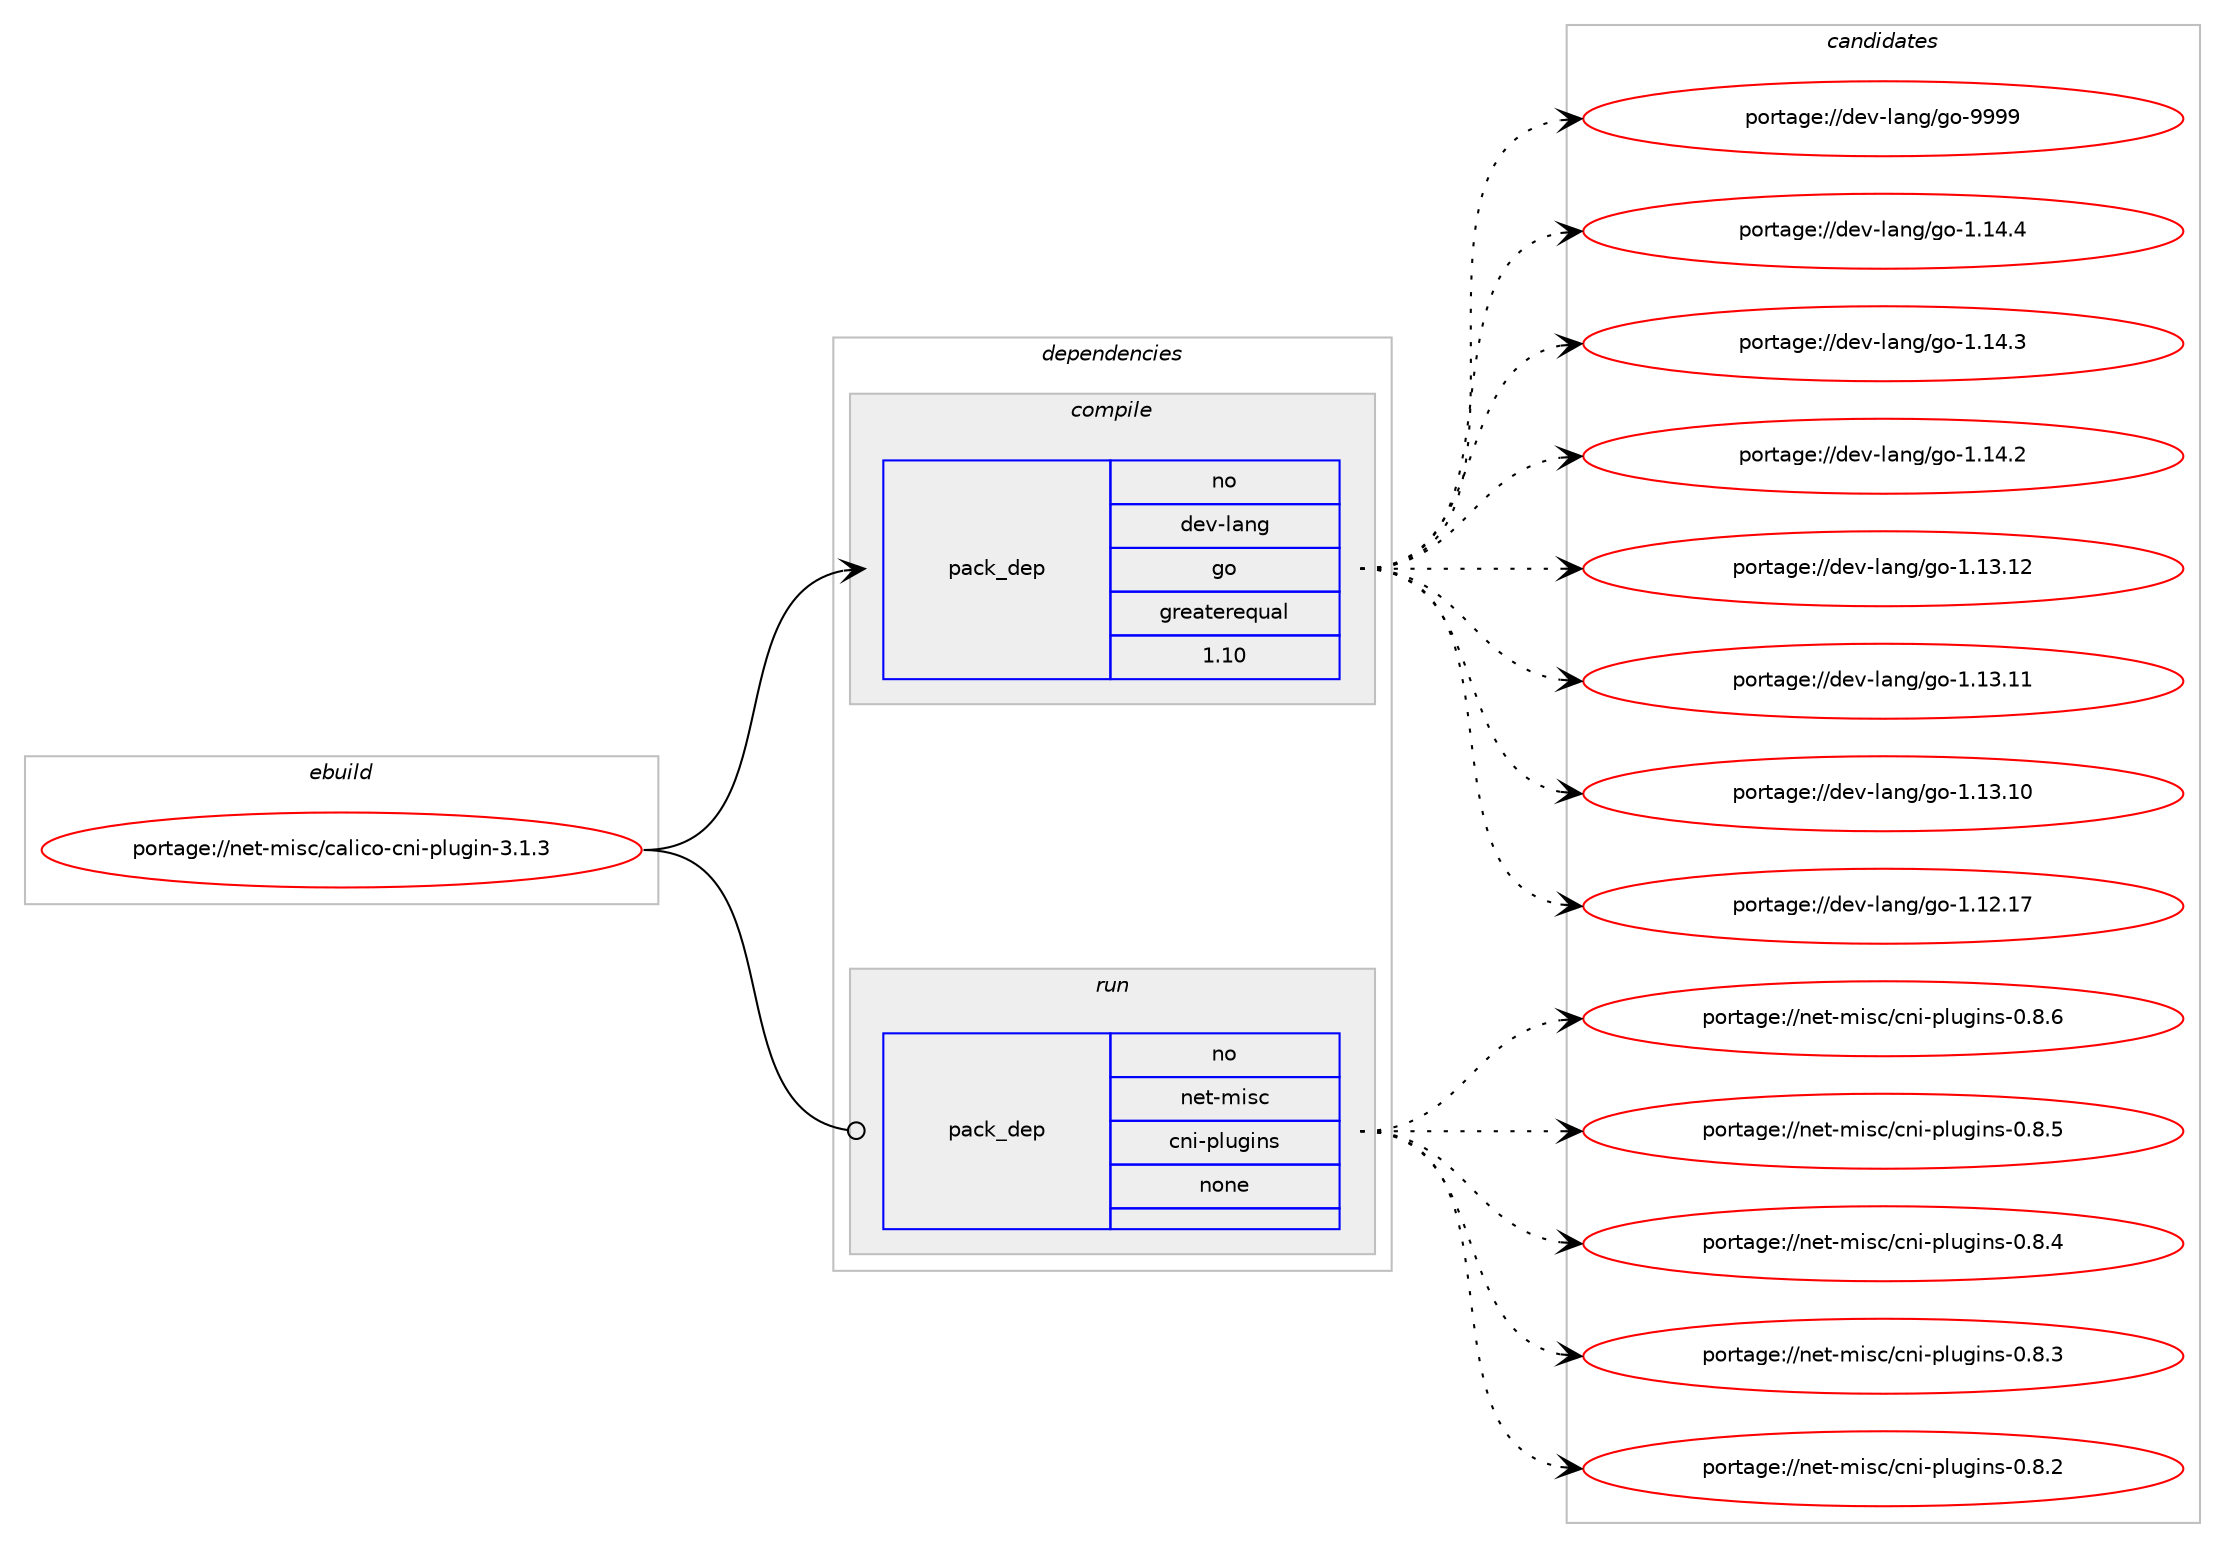 digraph prolog {

# *************
# Graph options
# *************

newrank=true;
concentrate=true;
compound=true;
graph [rankdir=LR,fontname=Helvetica,fontsize=10,ranksep=1.5];#, ranksep=2.5, nodesep=0.2];
edge  [arrowhead=vee];
node  [fontname=Helvetica,fontsize=10];

# **********
# The ebuild
# **********

subgraph cluster_leftcol {
color=gray;
rank=same;
label=<<i>ebuild</i>>;
id [label="portage://net-misc/calico-cni-plugin-3.1.3", color=red, width=4, href="../net-misc/calico-cni-plugin-3.1.3.svg"];
}

# ****************
# The dependencies
# ****************

subgraph cluster_midcol {
color=gray;
label=<<i>dependencies</i>>;
subgraph cluster_compile {
fillcolor="#eeeeee";
style=filled;
label=<<i>compile</i>>;
subgraph pack5552 {
dependency6303 [label=<<TABLE BORDER="0" CELLBORDER="1" CELLSPACING="0" CELLPADDING="4" WIDTH="220"><TR><TD ROWSPAN="6" CELLPADDING="30">pack_dep</TD></TR><TR><TD WIDTH="110">no</TD></TR><TR><TD>dev-lang</TD></TR><TR><TD>go</TD></TR><TR><TD>greaterequal</TD></TR><TR><TD>1.10</TD></TR></TABLE>>, shape=none, color=blue];
}
id:e -> dependency6303:w [weight=20,style="solid",arrowhead="vee"];
}
subgraph cluster_compileandrun {
fillcolor="#eeeeee";
style=filled;
label=<<i>compile and run</i>>;
}
subgraph cluster_run {
fillcolor="#eeeeee";
style=filled;
label=<<i>run</i>>;
subgraph pack5553 {
dependency6304 [label=<<TABLE BORDER="0" CELLBORDER="1" CELLSPACING="0" CELLPADDING="4" WIDTH="220"><TR><TD ROWSPAN="6" CELLPADDING="30">pack_dep</TD></TR><TR><TD WIDTH="110">no</TD></TR><TR><TD>net-misc</TD></TR><TR><TD>cni-plugins</TD></TR><TR><TD>none</TD></TR><TR><TD></TD></TR></TABLE>>, shape=none, color=blue];
}
id:e -> dependency6304:w [weight=20,style="solid",arrowhead="odot"];
}
}

# **************
# The candidates
# **************

subgraph cluster_choices {
rank=same;
color=gray;
label=<<i>candidates</i>>;

subgraph choice5552 {
color=black;
nodesep=1;
choice1001011184510897110103471031114557575757 [label="portage://dev-lang/go-9999", color=red, width=4,href="../dev-lang/go-9999.svg"];
choice10010111845108971101034710311145494649524652 [label="portage://dev-lang/go-1.14.4", color=red, width=4,href="../dev-lang/go-1.14.4.svg"];
choice10010111845108971101034710311145494649524651 [label="portage://dev-lang/go-1.14.3", color=red, width=4,href="../dev-lang/go-1.14.3.svg"];
choice10010111845108971101034710311145494649524650 [label="portage://dev-lang/go-1.14.2", color=red, width=4,href="../dev-lang/go-1.14.2.svg"];
choice1001011184510897110103471031114549464951464950 [label="portage://dev-lang/go-1.13.12", color=red, width=4,href="../dev-lang/go-1.13.12.svg"];
choice1001011184510897110103471031114549464951464949 [label="portage://dev-lang/go-1.13.11", color=red, width=4,href="../dev-lang/go-1.13.11.svg"];
choice1001011184510897110103471031114549464951464948 [label="portage://dev-lang/go-1.13.10", color=red, width=4,href="../dev-lang/go-1.13.10.svg"];
choice1001011184510897110103471031114549464950464955 [label="portage://dev-lang/go-1.12.17", color=red, width=4,href="../dev-lang/go-1.12.17.svg"];
dependency6303:e -> choice1001011184510897110103471031114557575757:w [style=dotted,weight="100"];
dependency6303:e -> choice10010111845108971101034710311145494649524652:w [style=dotted,weight="100"];
dependency6303:e -> choice10010111845108971101034710311145494649524651:w [style=dotted,weight="100"];
dependency6303:e -> choice10010111845108971101034710311145494649524650:w [style=dotted,weight="100"];
dependency6303:e -> choice1001011184510897110103471031114549464951464950:w [style=dotted,weight="100"];
dependency6303:e -> choice1001011184510897110103471031114549464951464949:w [style=dotted,weight="100"];
dependency6303:e -> choice1001011184510897110103471031114549464951464948:w [style=dotted,weight="100"];
dependency6303:e -> choice1001011184510897110103471031114549464950464955:w [style=dotted,weight="100"];
}
subgraph choice5553 {
color=black;
nodesep=1;
choice1101011164510910511599479911010545112108117103105110115454846564654 [label="portage://net-misc/cni-plugins-0.8.6", color=red, width=4,href="../net-misc/cni-plugins-0.8.6.svg"];
choice1101011164510910511599479911010545112108117103105110115454846564653 [label="portage://net-misc/cni-plugins-0.8.5", color=red, width=4,href="../net-misc/cni-plugins-0.8.5.svg"];
choice1101011164510910511599479911010545112108117103105110115454846564652 [label="portage://net-misc/cni-plugins-0.8.4", color=red, width=4,href="../net-misc/cni-plugins-0.8.4.svg"];
choice1101011164510910511599479911010545112108117103105110115454846564651 [label="portage://net-misc/cni-plugins-0.8.3", color=red, width=4,href="../net-misc/cni-plugins-0.8.3.svg"];
choice1101011164510910511599479911010545112108117103105110115454846564650 [label="portage://net-misc/cni-plugins-0.8.2", color=red, width=4,href="../net-misc/cni-plugins-0.8.2.svg"];
dependency6304:e -> choice1101011164510910511599479911010545112108117103105110115454846564654:w [style=dotted,weight="100"];
dependency6304:e -> choice1101011164510910511599479911010545112108117103105110115454846564653:w [style=dotted,weight="100"];
dependency6304:e -> choice1101011164510910511599479911010545112108117103105110115454846564652:w [style=dotted,weight="100"];
dependency6304:e -> choice1101011164510910511599479911010545112108117103105110115454846564651:w [style=dotted,weight="100"];
dependency6304:e -> choice1101011164510910511599479911010545112108117103105110115454846564650:w [style=dotted,weight="100"];
}
}

}
